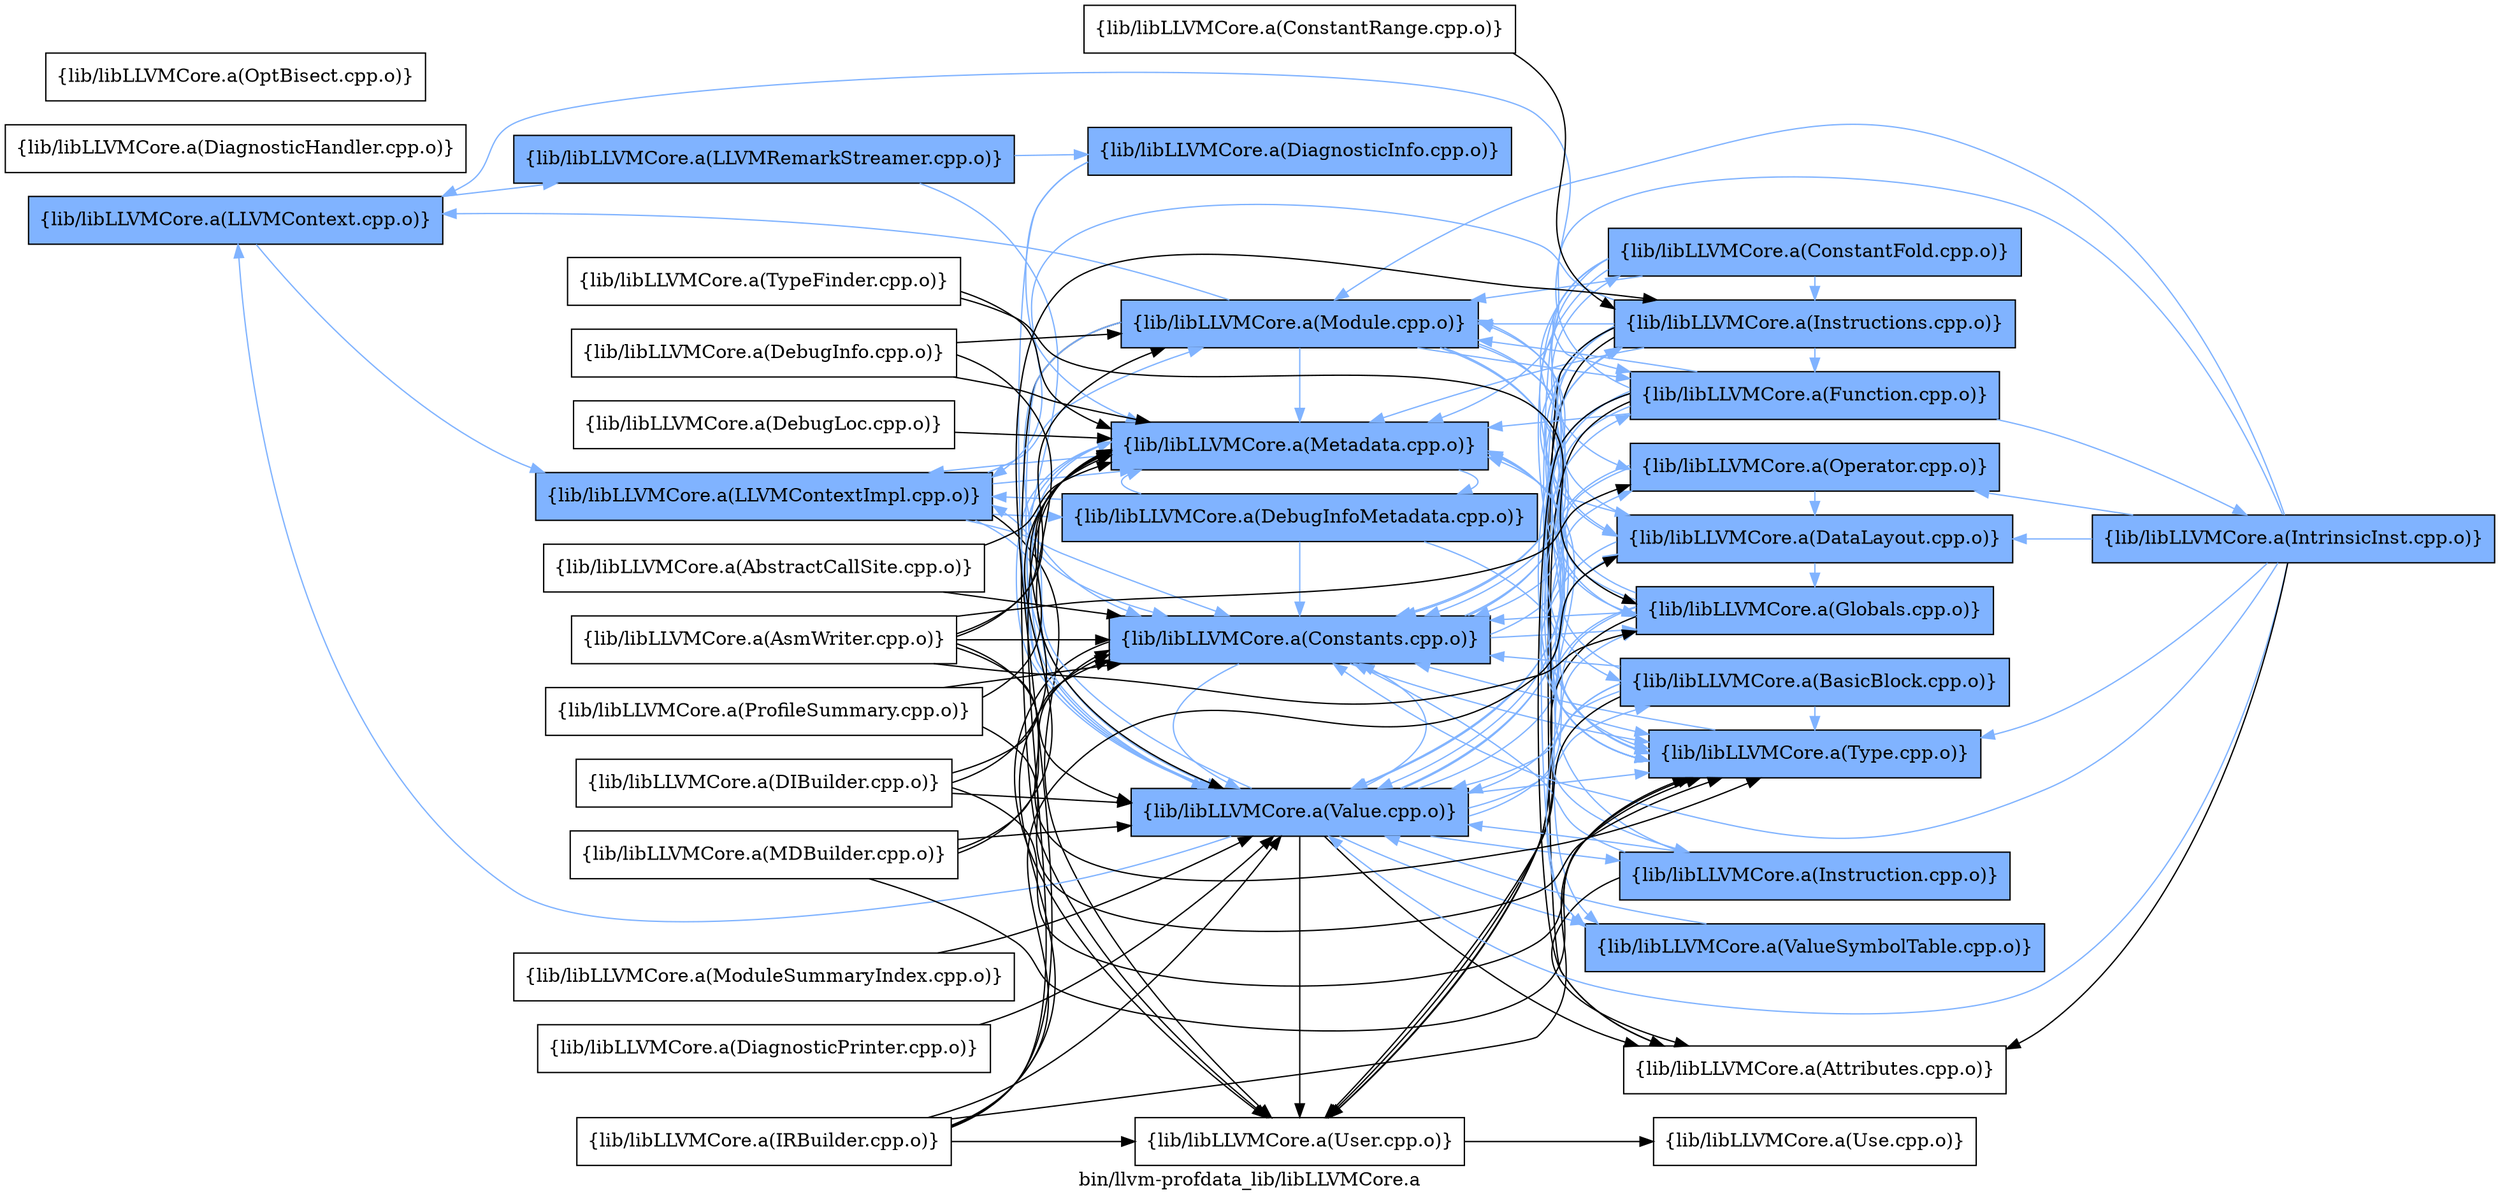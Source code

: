 digraph "bin/llvm-profdata_lib/libLLVMCore.a" {
	label="bin/llvm-profdata_lib/libLLVMCore.a";
	rankdir=LR;
	{ rank=same; Node0x565411ffcdc8;  }
	{ rank=same; Node0x565411ffe6c8; Node0x565411ffa168;  }
	{ rank=same; Node0x565411ffb838; Node0x565411ffaa28; Node0x565411ffc378; Node0x565411ffb248; Node0x565411ffdbd8; Node0x565411ffb748; Node0x565411ffb6a8;  }
	{ rank=same; Node0x565411ffd368; Node0x565411ffe178; Node0x565411ffc288; Node0x565411ffd6d8; Node0x565411ffdef8; Node0x565411ffa938; Node0x565411ffd5e8; Node0x565411ffbe78; Node0x565411ffe358; Node0x565411ffc558; Node0x565411ffc698; Node0x565411ffa4d8;  }
	{ rank=same; Node0x565411ffcdc8;  }
	{ rank=same; Node0x565411ffe6c8; Node0x565411ffa168;  }
	{ rank=same; Node0x565411ffb838; Node0x565411ffaa28; Node0x565411ffc378; Node0x565411ffb248; Node0x565411ffdbd8; Node0x565411ffb748; Node0x565411ffb6a8;  }
	{ rank=same; Node0x565411ffd368; Node0x565411ffe178; Node0x565411ffc288; Node0x565411ffd6d8; Node0x565411ffdef8; Node0x565411ffa938; Node0x565411ffd5e8; Node0x565411ffbe78; Node0x565411ffe358; Node0x565411ffc558; Node0x565411ffc698; Node0x565411ffa4d8;  }

	Node0x565411ffcdc8 [shape=record,shape=box,group=1,style=filled,fillcolor="0.600000 0.5 1",label="{lib/libLLVMCore.a(LLVMContext.cpp.o)}"];
	Node0x565411ffcdc8 -> Node0x565411ffe6c8[color="0.600000 0.5 1"];
	Node0x565411ffcdc8 -> Node0x565411ffa168[color="0.600000 0.5 1"];
	Node0x565411ffe538 [shape=record,shape=box,group=0,label="{lib/libLLVMCore.a(ProfileSummary.cpp.o)}"];
	Node0x565411ffe538 -> Node0x565411ffb838;
	Node0x565411ffe538 -> Node0x565411ffc378;
	Node0x565411ffe538 -> Node0x565411ffdef8;
	Node0x565411ffe6c8 [shape=record,shape=box,group=1,style=filled,fillcolor="0.600000 0.5 1",label="{lib/libLLVMCore.a(LLVMContextImpl.cpp.o)}"];
	Node0x565411ffe6c8 -> Node0x565411ffb838[color="0.600000 0.5 1"];
	Node0x565411ffe6c8 -> Node0x565411ffaa28[color="0.600000 0.5 1"];
	Node0x565411ffe6c8 -> Node0x565411ffc378[color="0.600000 0.5 1"];
	Node0x565411ffe6c8 -> Node0x565411ffb248[color="0.600000 0.5 1"];
	Node0x565411ffe6c8 -> Node0x565411ffdbd8;
	Node0x565411ffe6c8 -> Node0x565411ffb748[color="0.600000 0.5 1"];
	Node0x565411ffa168 [shape=record,shape=box,group=1,style=filled,fillcolor="0.600000 0.5 1",label="{lib/libLLVMCore.a(LLVMRemarkStreamer.cpp.o)}"];
	Node0x565411ffa168 -> Node0x565411ffb6a8[color="0.600000 0.5 1"];
	Node0x565411ffa168 -> Node0x565411ffb748[color="0.600000 0.5 1"];
	Node0x565411ffc2d8 [shape=record,shape=box,group=0,label="{lib/libLLVMCore.a(DiagnosticPrinter.cpp.o)}"];
	Node0x565411ffc2d8 -> Node0x565411ffb748;
	Node0x565411ffb748 [shape=record,shape=box,group=1,style=filled,fillcolor="0.600000 0.5 1",label="{lib/libLLVMCore.a(Value.cpp.o)}"];
	Node0x565411ffb748 -> Node0x565411ffcdc8[color="0.600000 0.5 1"];
	Node0x565411ffb748 -> Node0x565411ffa938[color="0.600000 0.5 1"];
	Node0x565411ffb748 -> Node0x565411ffb838[color="0.600000 0.5 1"];
	Node0x565411ffb748 -> Node0x565411ffc558[color="0.600000 0.5 1"];
	Node0x565411ffb748 -> Node0x565411ffc698[color="0.600000 0.5 1"];
	Node0x565411ffb748 -> Node0x565411ffd368[color="0.600000 0.5 1"];
	Node0x565411ffb748 -> Node0x565411ffd5e8[color="0.600000 0.5 1"];
	Node0x565411ffb748 -> Node0x565411ffe178[color="0.600000 0.5 1"];
	Node0x565411ffb748 -> Node0x565411ffa4d8;
	Node0x565411ffb748 -> Node0x565411ffe6c8[color="0.600000 0.5 1"];
	Node0x565411ffb748 -> Node0x565411ffc378[color="0.600000 0.5 1"];
	Node0x565411ffb748 -> Node0x565411ffdef8[color="0.600000 0.5 1"];
	Node0x565411ffb748 -> Node0x565411ffdbd8;
	Node0x565411ffb748 -> Node0x565411ffbe78[color="0.600000 0.5 1"];
	Node0x565411ffb6a8 [shape=record,shape=box,group=1,style=filled,fillcolor="0.600000 0.5 1",label="{lib/libLLVMCore.a(DiagnosticInfo.cpp.o)}"];
	Node0x565411ffb6a8 -> Node0x565411ffc378[color="0.600000 0.5 1"];
	Node0x565411ffb6a8 -> Node0x565411ffb748[color="0.600000 0.5 1"];
	Node0x565411ffc378 [shape=record,shape=box,group=1,style=filled,fillcolor="0.600000 0.5 1",label="{lib/libLLVMCore.a(Metadata.cpp.o)}"];
	Node0x565411ffc378 -> Node0x565411ffb838[color="0.600000 0.5 1"];
	Node0x565411ffc378 -> Node0x565411ffaa28[color="0.600000 0.5 1"];
	Node0x565411ffc378 -> Node0x565411ffe6c8[color="0.600000 0.5 1"];
	Node0x565411ffc378 -> Node0x565411ffdef8[color="0.600000 0.5 1"];
	Node0x565411ffc378 -> Node0x565411ffb748[color="0.600000 0.5 1"];
	Node0x565411ffa938 [shape=record,shape=box,group=1,style=filled,fillcolor="0.600000 0.5 1",label="{lib/libLLVMCore.a(Function.cpp.o)}"];
	Node0x565411ffa938 -> Node0x565411ffcdc8[color="0.600000 0.5 1"];
	Node0x565411ffa938 -> Node0x565411ffb838[color="0.600000 0.5 1"];
	Node0x565411ffa938 -> Node0x565411ffc698[color="0.600000 0.5 1"];
	Node0x565411ffa938 -> Node0x565411ffd5e8[color="0.600000 0.5 1"];
	Node0x565411ffa938 -> Node0x565411ffa4d8;
	Node0x565411ffa938 -> Node0x565411ffd0e8[color="0.600000 0.5 1"];
	Node0x565411ffa938 -> Node0x565411ffc378[color="0.600000 0.5 1"];
	Node0x565411ffa938 -> Node0x565411ffb248[color="0.600000 0.5 1"];
	Node0x565411ffa938 -> Node0x565411ffdef8[color="0.600000 0.5 1"];
	Node0x565411ffa938 -> Node0x565411ffdbd8;
	Node0x565411ffa938 -> Node0x565411ffb748[color="0.600000 0.5 1"];
	Node0x565411ffa938 -> Node0x565411ffbe78[color="0.600000 0.5 1"];
	Node0x565411ffb838 [shape=record,shape=box,group=1,style=filled,fillcolor="0.600000 0.5 1",label="{lib/libLLVMCore.a(Constants.cpp.o)}"];
	Node0x565411ffb838 -> Node0x565411ffd368[color="0.600000 0.5 1"];
	Node0x565411ffb838 -> Node0x565411ffe178[color="0.600000 0.5 1"];
	Node0x565411ffb838 -> Node0x565411ffc288[color="0.600000 0.5 1"];
	Node0x565411ffb838 -> Node0x565411ffd6d8[color="0.600000 0.5 1"];
	Node0x565411ffb838 -> Node0x565411ffdef8[color="0.600000 0.5 1"];
	Node0x565411ffb838 -> Node0x565411ffdbd8;
	Node0x565411ffb838 -> Node0x565411ffb748[color="0.600000 0.5 1"];
	Node0x565411ffc698 [shape=record,shape=box,group=1,style=filled,fillcolor="0.600000 0.5 1",label="{lib/libLLVMCore.a(BasicBlock.cpp.o)}"];
	Node0x565411ffc698 -> Node0x565411ffb838[color="0.600000 0.5 1"];
	Node0x565411ffc698 -> Node0x565411ffc558[color="0.600000 0.5 1"];
	Node0x565411ffc698 -> Node0x565411ffc378[color="0.600000 0.5 1"];
	Node0x565411ffc698 -> Node0x565411ffdef8[color="0.600000 0.5 1"];
	Node0x565411ffc698 -> Node0x565411ffdbd8;
	Node0x565411ffc698 -> Node0x565411ffb748[color="0.600000 0.5 1"];
	Node0x565411ffc698 -> Node0x565411ffbe78[color="0.600000 0.5 1"];
	Node0x565411ffd5e8 [shape=record,shape=box,group=1,style=filled,fillcolor="0.600000 0.5 1",label="{lib/libLLVMCore.a(DataLayout.cpp.o)}"];
	Node0x565411ffd5e8 -> Node0x565411ffe178[color="0.600000 0.5 1"];
	Node0x565411ffd5e8 -> Node0x565411ffb248[color="0.600000 0.5 1"];
	Node0x565411ffd5e8 -> Node0x565411ffdef8[color="0.600000 0.5 1"];
	Node0x565411ffa4d8 [shape=record,shape=box,group=0,label="{lib/libLLVMCore.a(Attributes.cpp.o)}"];
	Node0x565411ffd0e8 [shape=record,shape=box,group=1,style=filled,fillcolor="0.600000 0.5 1",label="{lib/libLLVMCore.a(IntrinsicInst.cpp.o)}"];
	Node0x565411ffd0e8 -> Node0x565411ffb838[color="0.600000 0.5 1"];
	Node0x565411ffd0e8 -> Node0x565411ffd5e8[color="0.600000 0.5 1"];
	Node0x565411ffd0e8 -> Node0x565411ffa4d8;
	Node0x565411ffd0e8 -> Node0x565411ffc378[color="0.600000 0.5 1"];
	Node0x565411ffd0e8 -> Node0x565411ffb248[color="0.600000 0.5 1"];
	Node0x565411ffd0e8 -> Node0x565411ffd6d8[color="0.600000 0.5 1"];
	Node0x565411ffd0e8 -> Node0x565411ffdef8[color="0.600000 0.5 1"];
	Node0x565411ffd0e8 -> Node0x565411ffb748[color="0.600000 0.5 1"];
	Node0x565411ffb248 [shape=record,shape=box,group=1,style=filled,fillcolor="0.600000 0.5 1",label="{lib/libLLVMCore.a(Module.cpp.o)}"];
	Node0x565411ffb248 -> Node0x565411ffcdc8[color="0.600000 0.5 1"];
	Node0x565411ffb248 -> Node0x565411ffa938[color="0.600000 0.5 1"];
	Node0x565411ffb248 -> Node0x565411ffb838[color="0.600000 0.5 1"];
	Node0x565411ffb248 -> Node0x565411ffd5e8[color="0.600000 0.5 1"];
	Node0x565411ffb248 -> Node0x565411ffe178[color="0.600000 0.5 1"];
	Node0x565411ffb248 -> Node0x565411ffc378[color="0.600000 0.5 1"];
	Node0x565411ffb248 -> Node0x565411ffdef8[color="0.600000 0.5 1"];
	Node0x565411ffb248 -> Node0x565411ffdbd8;
	Node0x565411ffb248 -> Node0x565411ffb748[color="0.600000 0.5 1"];
	Node0x565411ffb248 -> Node0x565411ffbe78[color="0.600000 0.5 1"];
	Node0x565411ffdef8 [shape=record,shape=box,group=1,style=filled,fillcolor="0.600000 0.5 1",label="{lib/libLLVMCore.a(Type.cpp.o)}"];
	Node0x565411ffdef8 -> Node0x565411ffb838[color="0.600000 0.5 1"];
	Node0x565411ffdbd8 [shape=record,shape=box,group=0,label="{lib/libLLVMCore.a(User.cpp.o)}"];
	Node0x565411ffdbd8 -> Node0x565411ffe358;
	Node0x565411ffbe78 [shape=record,shape=box,group=1,style=filled,fillcolor="0.600000 0.5 1",label="{lib/libLLVMCore.a(ValueSymbolTable.cpp.o)}"];
	Node0x565411ffbe78 -> Node0x565411ffb748[color="0.600000 0.5 1"];
	Node0x565411ffd368 [shape=record,shape=box,group=1,style=filled,fillcolor="0.600000 0.5 1",label="{lib/libLLVMCore.a(Instructions.cpp.o)}"];
	Node0x565411ffd368 -> Node0x565411ffa938[color="0.600000 0.5 1"];
	Node0x565411ffd368 -> Node0x565411ffb838[color="0.600000 0.5 1"];
	Node0x565411ffd368 -> Node0x565411ffd5e8[color="0.600000 0.5 1"];
	Node0x565411ffd368 -> Node0x565411ffa4d8;
	Node0x565411ffd368 -> Node0x565411ffe6c8[color="0.600000 0.5 1"];
	Node0x565411ffd368 -> Node0x565411ffc378[color="0.600000 0.5 1"];
	Node0x565411ffd368 -> Node0x565411ffb248[color="0.600000 0.5 1"];
	Node0x565411ffd368 -> Node0x565411ffdef8[color="0.600000 0.5 1"];
	Node0x565411ffd368 -> Node0x565411ffdbd8;
	Node0x565411ffd368 -> Node0x565411ffb748[color="0.600000 0.5 1"];
	Node0x565411ffe178 [shape=record,shape=box,group=1,style=filled,fillcolor="0.600000 0.5 1",label="{lib/libLLVMCore.a(Globals.cpp.o)}"];
	Node0x565411ffe178 -> Node0x565411ffb838[color="0.600000 0.5 1"];
	Node0x565411ffe178 -> Node0x565411ffc378[color="0.600000 0.5 1"];
	Node0x565411ffe178 -> Node0x565411ffb248[color="0.600000 0.5 1"];
	Node0x565411ffe178 -> Node0x565411ffdef8[color="0.600000 0.5 1"];
	Node0x565411ffe178 -> Node0x565411ffdbd8;
	Node0x565411ffe178 -> Node0x565411ffb748[color="0.600000 0.5 1"];
	Node0x565411ffc288 [shape=record,shape=box,group=1,style=filled,fillcolor="0.600000 0.5 1",label="{lib/libLLVMCore.a(ConstantFold.cpp.o)}"];
	Node0x565411ffc288 -> Node0x565411ffa938[color="0.600000 0.5 1"];
	Node0x565411ffc288 -> Node0x565411ffb838[color="0.600000 0.5 1"];
	Node0x565411ffc288 -> Node0x565411ffd368[color="0.600000 0.5 1"];
	Node0x565411ffc288 -> Node0x565411ffe178[color="0.600000 0.5 1"];
	Node0x565411ffc288 -> Node0x565411ffb248[color="0.600000 0.5 1"];
	Node0x565411ffc288 -> Node0x565411ffd6d8[color="0.600000 0.5 1"];
	Node0x565411ffc288 -> Node0x565411ffdef8[color="0.600000 0.5 1"];
	Node0x565411ffc288 -> Node0x565411ffb748[color="0.600000 0.5 1"];
	Node0x565411ffd6d8 [shape=record,shape=box,group=1,style=filled,fillcolor="0.600000 0.5 1",label="{lib/libLLVMCore.a(Operator.cpp.o)}"];
	Node0x565411ffd6d8 -> Node0x565411ffb838[color="0.600000 0.5 1"];
	Node0x565411ffd6d8 -> Node0x565411ffd5e8[color="0.600000 0.5 1"];
	Node0x565411ffd6d8 -> Node0x565411ffdef8[color="0.600000 0.5 1"];
	Node0x565411ffc558 [shape=record,shape=box,group=1,style=filled,fillcolor="0.600000 0.5 1",label="{lib/libLLVMCore.a(Instruction.cpp.o)}"];
	Node0x565411ffc558 -> Node0x565411ffb838[color="0.600000 0.5 1"];
	Node0x565411ffc558 -> Node0x565411ffa4d8;
	Node0x565411ffc558 -> Node0x565411ffc378[color="0.600000 0.5 1"];
	Node0x565411ffc558 -> Node0x565411ffb748[color="0.600000 0.5 1"];
	Node0x565411ffe448 [shape=record,shape=box,group=0,label="{lib/libLLVMCore.a(ConstantRange.cpp.o)}"];
	Node0x565411ffe448 -> Node0x565411ffd368;
	Node0x565411ffa2a8 [shape=record,shape=box,group=0,label="{lib/libLLVMCore.a(AsmWriter.cpp.o)}"];
	Node0x565411ffa2a8 -> Node0x565411ffb838;
	Node0x565411ffa2a8 -> Node0x565411ffe178;
	Node0x565411ffa2a8 -> Node0x565411ffc378;
	Node0x565411ffa2a8 -> Node0x565411ffb248;
	Node0x565411ffa2a8 -> Node0x565411ffd6d8;
	Node0x565411ffa2a8 -> Node0x565411ffdef8;
	Node0x565411ffa2a8 -> Node0x565411ffb748;
	Node0x565411ffaa28 [shape=record,shape=box,group=1,style=filled,fillcolor="0.600000 0.5 1",label="{lib/libLLVMCore.a(DebugInfoMetadata.cpp.o)}"];
	Node0x565411ffaa28 -> Node0x565411ffb838[color="0.600000 0.5 1"];
	Node0x565411ffaa28 -> Node0x565411ffe6c8[color="0.600000 0.5 1"];
	Node0x565411ffaa28 -> Node0x565411ffc378[color="0.600000 0.5 1"];
	Node0x565411ffaa28 -> Node0x565411ffdef8[color="0.600000 0.5 1"];
	Node0x565411ffc008 [shape=record,shape=box,group=0,label="{lib/libLLVMCore.a(AbstractCallSite.cpp.o)}"];
	Node0x565411ffc008 -> Node0x565411ffb838;
	Node0x565411ffc008 -> Node0x565411ffc378;
	Node0x565411ff9fd8 [shape=record,shape=box,group=0,label="{lib/libLLVMCore.a(DebugLoc.cpp.o)}"];
	Node0x565411ff9fd8 -> Node0x565411ffc378;
	Node0x565411ffb1a8 [shape=record,shape=box,group=0,label="{lib/libLLVMCore.a(DebugInfo.cpp.o)}"];
	Node0x565411ffb1a8 -> Node0x565411ffc378;
	Node0x565411ffb1a8 -> Node0x565411ffb248;
	Node0x565411ffb1a8 -> Node0x565411ffb748;
	Node0x565411ffe1c8 [shape=record,shape=box,group=0,label="{lib/libLLVMCore.a(DIBuilder.cpp.o)}"];
	Node0x565411ffe1c8 -> Node0x565411ffb838;
	Node0x565411ffe1c8 -> Node0x565411ffc378;
	Node0x565411ffe1c8 -> Node0x565411ffdef8;
	Node0x565411ffe1c8 -> Node0x565411ffb748;
	Node0x565411ffd9f8 [shape=record,shape=box,group=0,label="{lib/libLLVMCore.a(IRBuilder.cpp.o)}"];
	Node0x565411ffd9f8 -> Node0x565411ffb838;
	Node0x565411ffd9f8 -> Node0x565411ffd368;
	Node0x565411ffd9f8 -> Node0x565411ffd5e8;
	Node0x565411ffd9f8 -> Node0x565411ffc378;
	Node0x565411ffd9f8 -> Node0x565411ffdef8;
	Node0x565411ffd9f8 -> Node0x565411ffdbd8;
	Node0x565411ffd9f8 -> Node0x565411ffb748;
	Node0x565411ffa898 [shape=record,shape=box,group=0,label="{lib/libLLVMCore.a(DiagnosticHandler.cpp.o)}"];
	Node0x565411ffa3e8 [shape=record,shape=box,group=0,label="{lib/libLLVMCore.a(MDBuilder.cpp.o)}"];
	Node0x565411ffa3e8 -> Node0x565411ffb838;
	Node0x565411ffa3e8 -> Node0x565411ffc378;
	Node0x565411ffa3e8 -> Node0x565411ffdef8;
	Node0x565411ffa3e8 -> Node0x565411ffb748;
	Node0x565411ffd458 [shape=record,shape=box,group=0,label="{lib/libLLVMCore.a(ModuleSummaryIndex.cpp.o)}"];
	Node0x565411ffd458 -> Node0x565411ffb748;
	Node0x565411ffcfa8 [shape=record,shape=box,group=0,label="{lib/libLLVMCore.a(OptBisect.cpp.o)}"];
	Node0x565411ffeb28 [shape=record,shape=box,group=0,label="{lib/libLLVMCore.a(TypeFinder.cpp.o)}"];
	Node0x565411ffeb28 -> Node0x565411ffe178;
	Node0x565411ffeb28 -> Node0x565411ffc378;
	Node0x565411ffe358 [shape=record,shape=box,group=0,label="{lib/libLLVMCore.a(Use.cpp.o)}"];
}
